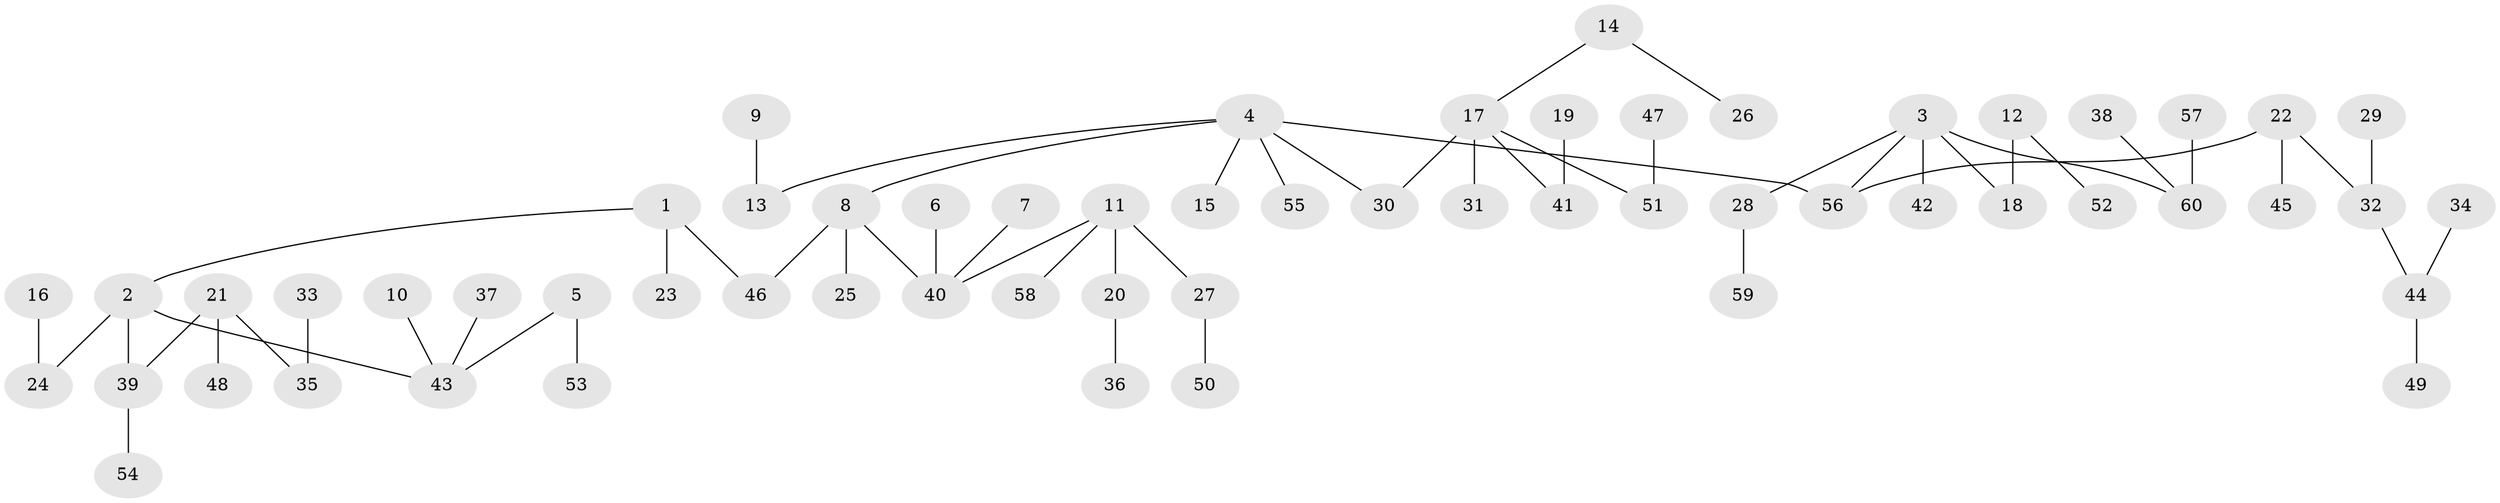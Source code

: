 // original degree distribution, {5: 0.04040404040404041, 4: 0.1111111111111111, 3: 0.12121212121212122, 1: 0.5252525252525253, 2: 0.1919191919191919, 6: 0.010101010101010102}
// Generated by graph-tools (version 1.1) at 2025/37/03/04/25 23:37:19]
// undirected, 60 vertices, 59 edges
graph export_dot {
  node [color=gray90,style=filled];
  1;
  2;
  3;
  4;
  5;
  6;
  7;
  8;
  9;
  10;
  11;
  12;
  13;
  14;
  15;
  16;
  17;
  18;
  19;
  20;
  21;
  22;
  23;
  24;
  25;
  26;
  27;
  28;
  29;
  30;
  31;
  32;
  33;
  34;
  35;
  36;
  37;
  38;
  39;
  40;
  41;
  42;
  43;
  44;
  45;
  46;
  47;
  48;
  49;
  50;
  51;
  52;
  53;
  54;
  55;
  56;
  57;
  58;
  59;
  60;
  1 -- 2 [weight=1.0];
  1 -- 23 [weight=1.0];
  1 -- 46 [weight=1.0];
  2 -- 24 [weight=1.0];
  2 -- 39 [weight=1.0];
  2 -- 43 [weight=1.0];
  3 -- 18 [weight=1.0];
  3 -- 28 [weight=1.0];
  3 -- 42 [weight=1.0];
  3 -- 56 [weight=1.0];
  3 -- 60 [weight=1.0];
  4 -- 8 [weight=1.0];
  4 -- 13 [weight=1.0];
  4 -- 15 [weight=1.0];
  4 -- 30 [weight=1.0];
  4 -- 55 [weight=1.0];
  4 -- 56 [weight=1.0];
  5 -- 43 [weight=1.0];
  5 -- 53 [weight=1.0];
  6 -- 40 [weight=1.0];
  7 -- 40 [weight=1.0];
  8 -- 25 [weight=1.0];
  8 -- 40 [weight=1.0];
  8 -- 46 [weight=1.0];
  9 -- 13 [weight=1.0];
  10 -- 43 [weight=1.0];
  11 -- 20 [weight=1.0];
  11 -- 27 [weight=1.0];
  11 -- 40 [weight=1.0];
  11 -- 58 [weight=1.0];
  12 -- 18 [weight=1.0];
  12 -- 52 [weight=1.0];
  14 -- 17 [weight=1.0];
  14 -- 26 [weight=1.0];
  16 -- 24 [weight=1.0];
  17 -- 30 [weight=1.0];
  17 -- 31 [weight=1.0];
  17 -- 41 [weight=1.0];
  17 -- 51 [weight=1.0];
  19 -- 41 [weight=1.0];
  20 -- 36 [weight=1.0];
  21 -- 35 [weight=1.0];
  21 -- 39 [weight=1.0];
  21 -- 48 [weight=1.0];
  22 -- 32 [weight=1.0];
  22 -- 45 [weight=1.0];
  22 -- 56 [weight=1.0];
  27 -- 50 [weight=1.0];
  28 -- 59 [weight=1.0];
  29 -- 32 [weight=1.0];
  32 -- 44 [weight=1.0];
  33 -- 35 [weight=1.0];
  34 -- 44 [weight=1.0];
  37 -- 43 [weight=1.0];
  38 -- 60 [weight=1.0];
  39 -- 54 [weight=1.0];
  44 -- 49 [weight=1.0];
  47 -- 51 [weight=1.0];
  57 -- 60 [weight=1.0];
}
